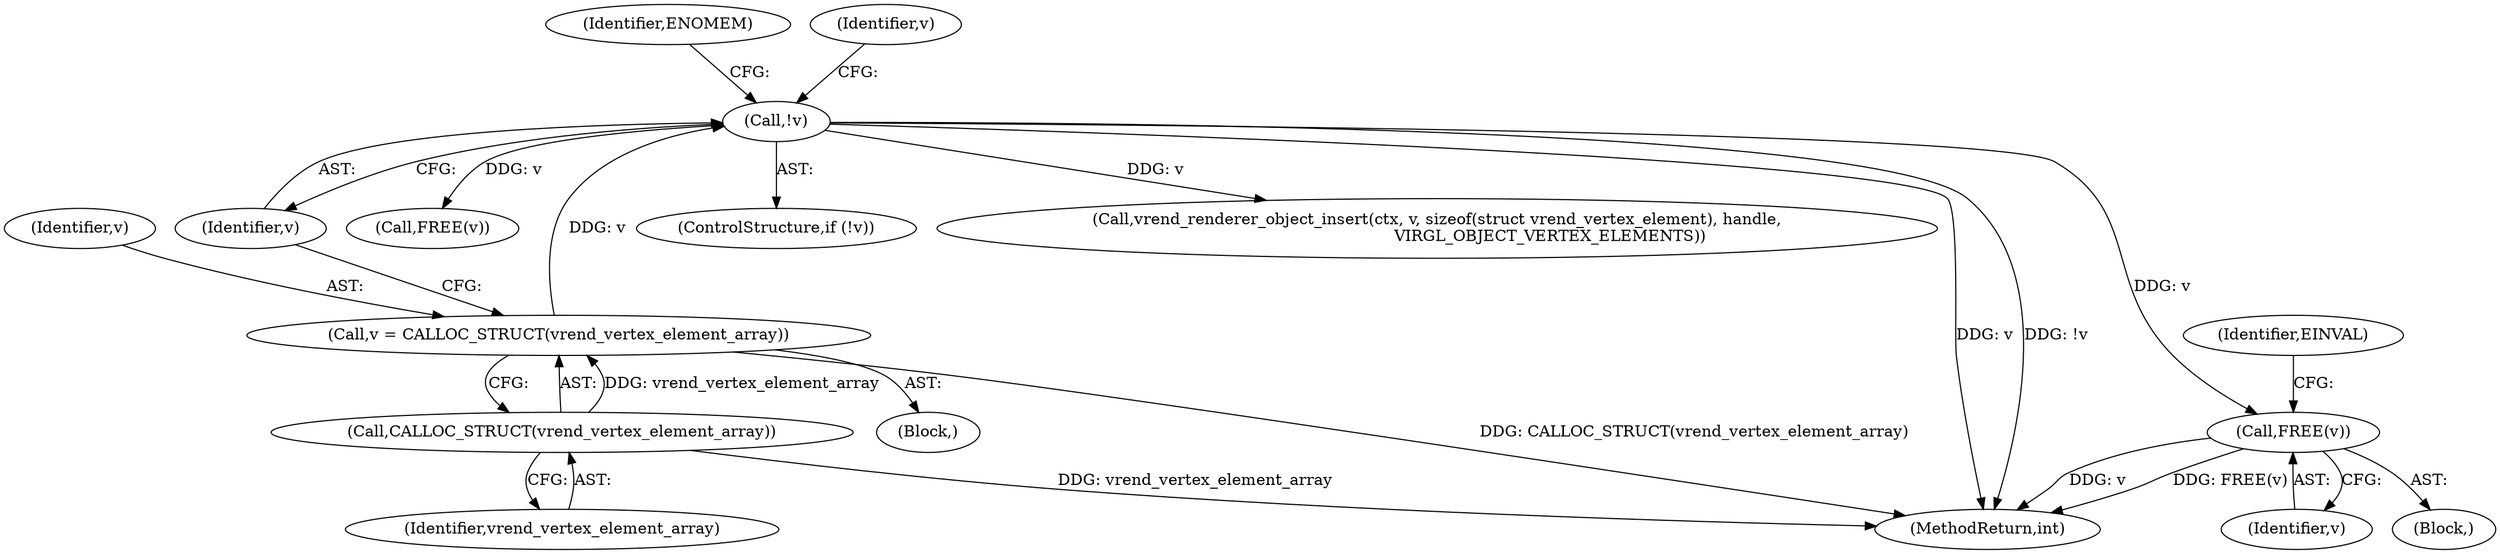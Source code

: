 digraph "0_virglrenderer_737c3350850ca4dbc5633b3bdb4118176ce59920@pointer" {
"1000168" [label="(Call,FREE(v))"];
"1000122" [label="(Call,!v)"];
"1000117" [label="(Call,v = CALLOC_STRUCT(vrend_vertex_element_array))"];
"1000119" [label="(Call,CALLOC_STRUCT(vrend_vertex_element_array))"];
"1000452" [label="(Call,FREE(v))"];
"1000117" [label="(Call,v = CALLOC_STRUCT(vrend_vertex_element_array))"];
"1000171" [label="(Identifier,EINVAL)"];
"1000125" [label="(Identifier,ENOMEM)"];
"1000128" [label="(Identifier,v)"];
"1000168" [label="(Call,FREE(v))"];
"1000105" [label="(Block,)"];
"1000123" [label="(Identifier,v)"];
"1000122" [label="(Call,!v)"];
"1000120" [label="(Identifier,vrend_vertex_element_array)"];
"1000119" [label="(Call,CALLOC_STRUCT(vrend_vertex_element_array))"];
"1000118" [label="(Identifier,v)"];
"1000121" [label="(ControlStructure,if (!v))"];
"1000624" [label="(Call,vrend_renderer_object_insert(ctx, v, sizeof(struct vrend_vertex_element), handle,\n                                             VIRGL_OBJECT_VERTEX_ELEMENTS))"];
"1000169" [label="(Identifier,v)"];
"1000641" [label="(MethodReturn,int)"];
"1000167" [label="(Block,)"];
"1000168" -> "1000167"  [label="AST: "];
"1000168" -> "1000169"  [label="CFG: "];
"1000169" -> "1000168"  [label="AST: "];
"1000171" -> "1000168"  [label="CFG: "];
"1000168" -> "1000641"  [label="DDG: FREE(v)"];
"1000168" -> "1000641"  [label="DDG: v"];
"1000122" -> "1000168"  [label="DDG: v"];
"1000122" -> "1000121"  [label="AST: "];
"1000122" -> "1000123"  [label="CFG: "];
"1000123" -> "1000122"  [label="AST: "];
"1000125" -> "1000122"  [label="CFG: "];
"1000128" -> "1000122"  [label="CFG: "];
"1000122" -> "1000641"  [label="DDG: v"];
"1000122" -> "1000641"  [label="DDG: !v"];
"1000117" -> "1000122"  [label="DDG: v"];
"1000122" -> "1000452"  [label="DDG: v"];
"1000122" -> "1000624"  [label="DDG: v"];
"1000117" -> "1000105"  [label="AST: "];
"1000117" -> "1000119"  [label="CFG: "];
"1000118" -> "1000117"  [label="AST: "];
"1000119" -> "1000117"  [label="AST: "];
"1000123" -> "1000117"  [label="CFG: "];
"1000117" -> "1000641"  [label="DDG: CALLOC_STRUCT(vrend_vertex_element_array)"];
"1000119" -> "1000117"  [label="DDG: vrend_vertex_element_array"];
"1000119" -> "1000120"  [label="CFG: "];
"1000120" -> "1000119"  [label="AST: "];
"1000119" -> "1000641"  [label="DDG: vrend_vertex_element_array"];
}
